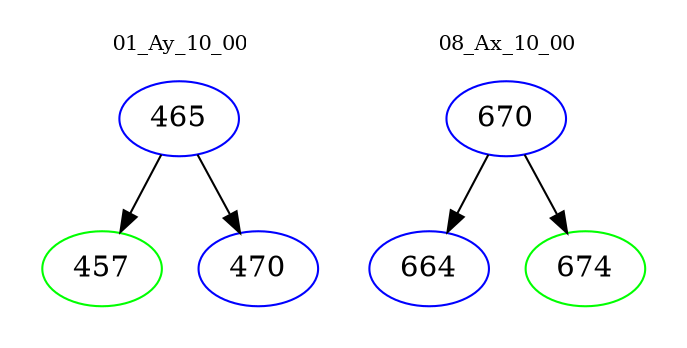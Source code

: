 digraph{
subgraph cluster_0 {
color = white
label = "01_Ay_10_00";
fontsize=10;
T0_465 [label="465", color="blue"]
T0_465 -> T0_457 [color="black"]
T0_457 [label="457", color="green"]
T0_465 -> T0_470 [color="black"]
T0_470 [label="470", color="blue"]
}
subgraph cluster_1 {
color = white
label = "08_Ax_10_00";
fontsize=10;
T1_670 [label="670", color="blue"]
T1_670 -> T1_664 [color="black"]
T1_664 [label="664", color="blue"]
T1_670 -> T1_674 [color="black"]
T1_674 [label="674", color="green"]
}
}
